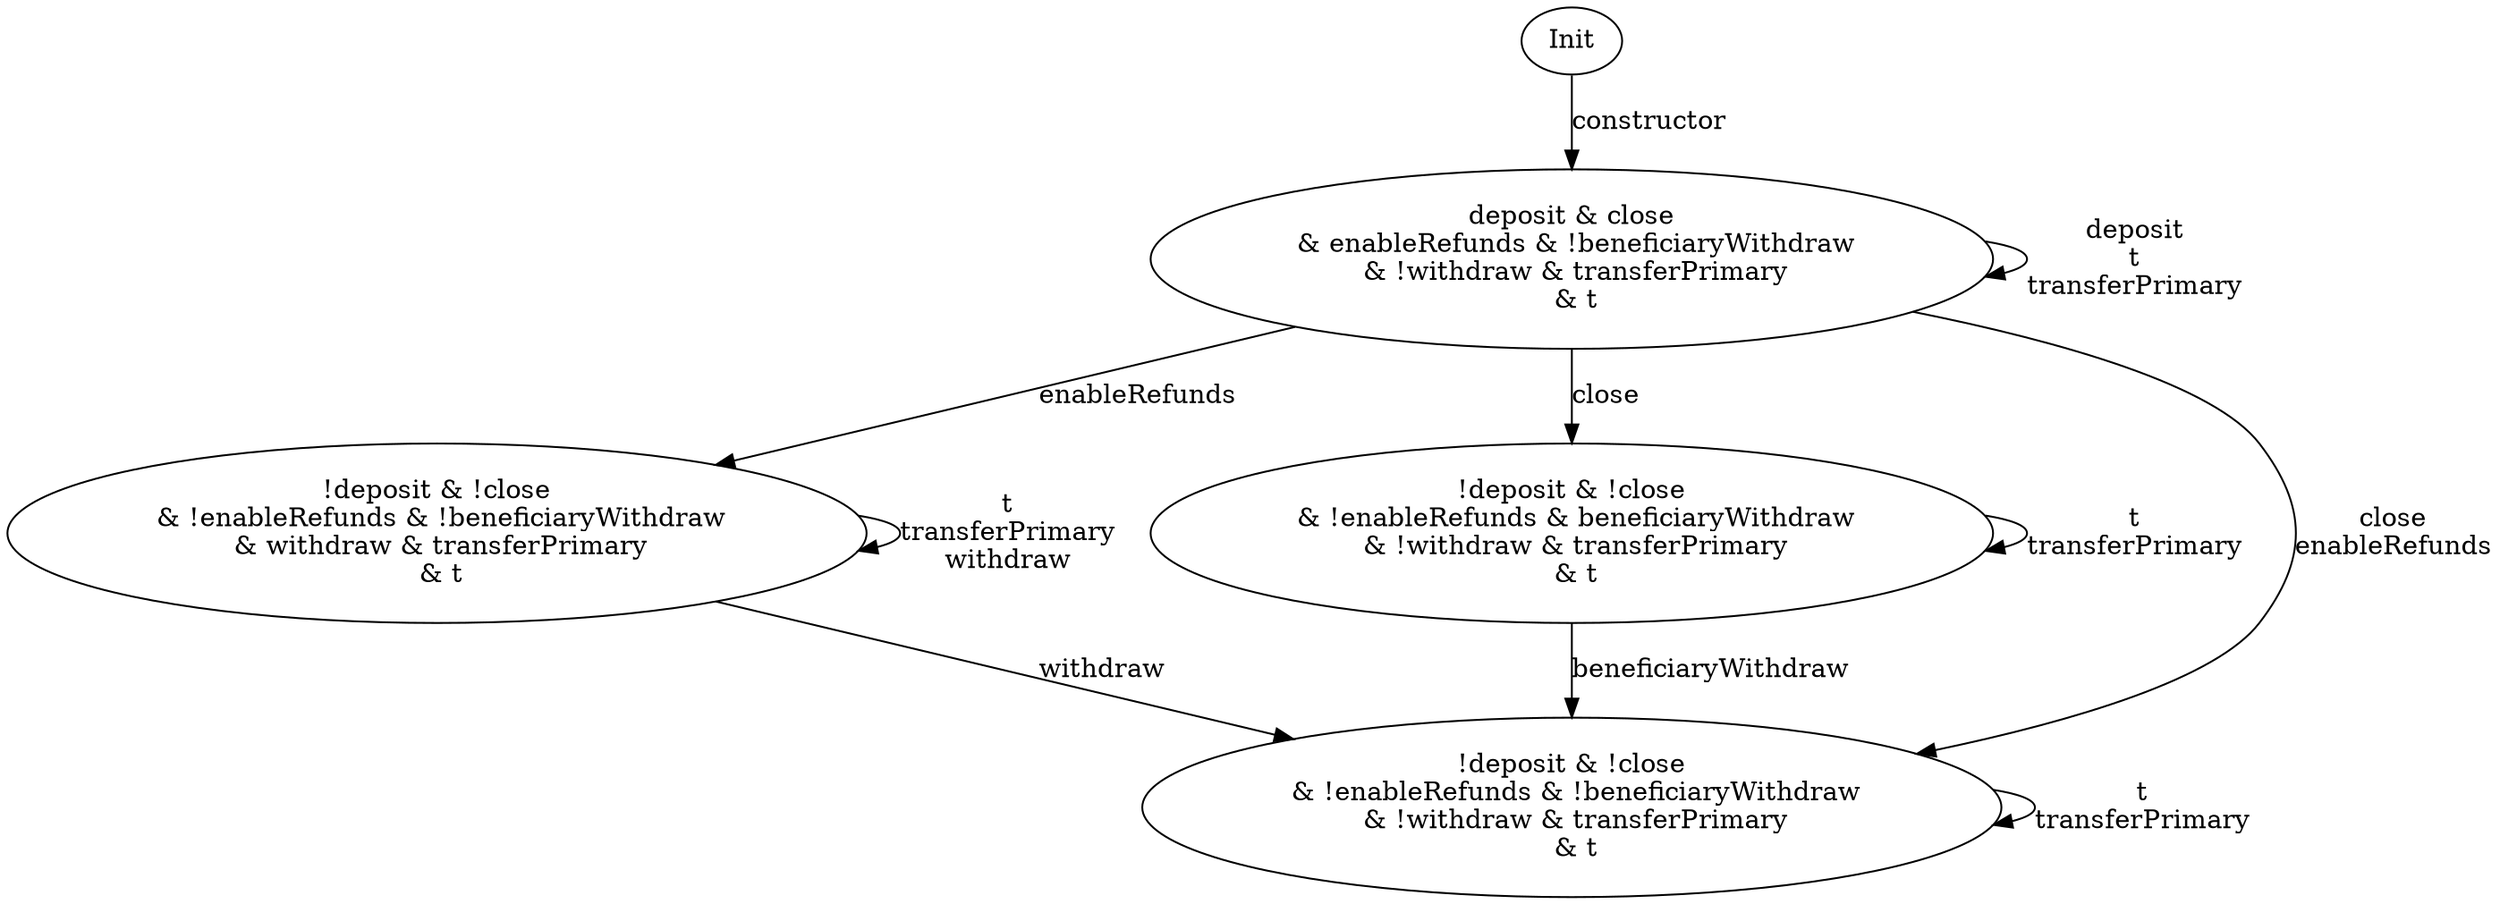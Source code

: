 digraph {
S00 [label="Init"]
S24 [label="deposit & close\n & enableRefunds & !beneficiaryWithdraw\n & !withdraw & transferPrimary\n & t"]
S65 [label="!deposit & !close\n & !enableRefunds & !beneficiaryWithdraw\n & withdraw & transferPrimary\n & t"]
S66 [label="!deposit & !close\n & !enableRefunds & beneficiaryWithdraw\n & !withdraw & transferPrimary\n & t"]
S100 [label="!deposit & !close\n & !enableRefunds & !beneficiaryWithdraw\n & !withdraw & transferPrimary\n & t"]

S66->S66 [label="t\ntransferPrimary", style="", color="black"]
S100->S100 [label="t\ntransferPrimary", style="", color="black"]
S00->S24 [label="constructor", style="", color="black"]
S24->S65 [label="enableRefunds", style="", color="black"]
S24->S66 [label="close", style="", color="black"]
S66->S100 [label="beneficiaryWithdraw", style="", color="black"]
S65->S100 [label="withdraw", style="", color="black"]
S24->S100 [label="close\nenableRefunds", style="", color="black"]
S24->S24 [label="deposit\nt\ntransferPrimary", style="", color="black"]
S65->S65 [label="t\ntransferPrimary\nwithdraw", style="", color="black"]
}